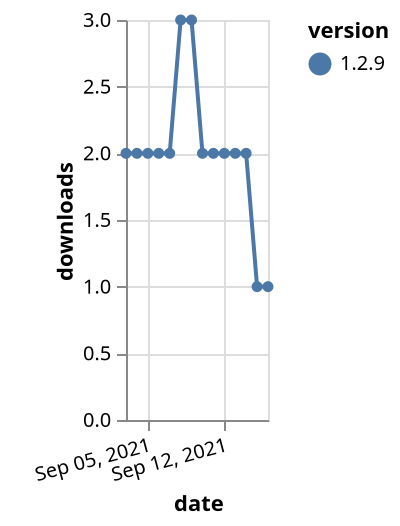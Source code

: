{"$schema": "https://vega.github.io/schema/vega-lite/v5.json", "description": "A simple bar chart with embedded data.", "data": {"values": [{"date": "2021-09-03", "total": 4489, "delta": 2, "version": "1.2.9"}, {"date": "2021-09-04", "total": 4491, "delta": 2, "version": "1.2.9"}, {"date": "2021-09-05", "total": 4493, "delta": 2, "version": "1.2.9"}, {"date": "2021-09-06", "total": 4495, "delta": 2, "version": "1.2.9"}, {"date": "2021-09-07", "total": 4497, "delta": 2, "version": "1.2.9"}, {"date": "2021-09-08", "total": 4500, "delta": 3, "version": "1.2.9"}, {"date": "2021-09-09", "total": 4503, "delta": 3, "version": "1.2.9"}, {"date": "2021-09-10", "total": 4505, "delta": 2, "version": "1.2.9"}, {"date": "2021-09-11", "total": 4507, "delta": 2, "version": "1.2.9"}, {"date": "2021-09-12", "total": 4509, "delta": 2, "version": "1.2.9"}, {"date": "2021-09-13", "total": 4511, "delta": 2, "version": "1.2.9"}, {"date": "2021-09-14", "total": 4513, "delta": 2, "version": "1.2.9"}, {"date": "2021-09-15", "total": 4514, "delta": 1, "version": "1.2.9"}, {"date": "2021-09-16", "total": 4515, "delta": 1, "version": "1.2.9"}]}, "width": "container", "mark": {"type": "line", "point": {"filled": true}}, "encoding": {"x": {"field": "date", "type": "temporal", "timeUnit": "yearmonthdate", "title": "date", "axis": {"labelAngle": -15}}, "y": {"field": "delta", "type": "quantitative", "title": "downloads"}, "color": {"field": "version", "type": "nominal"}, "tooltip": {"field": "delta"}}}